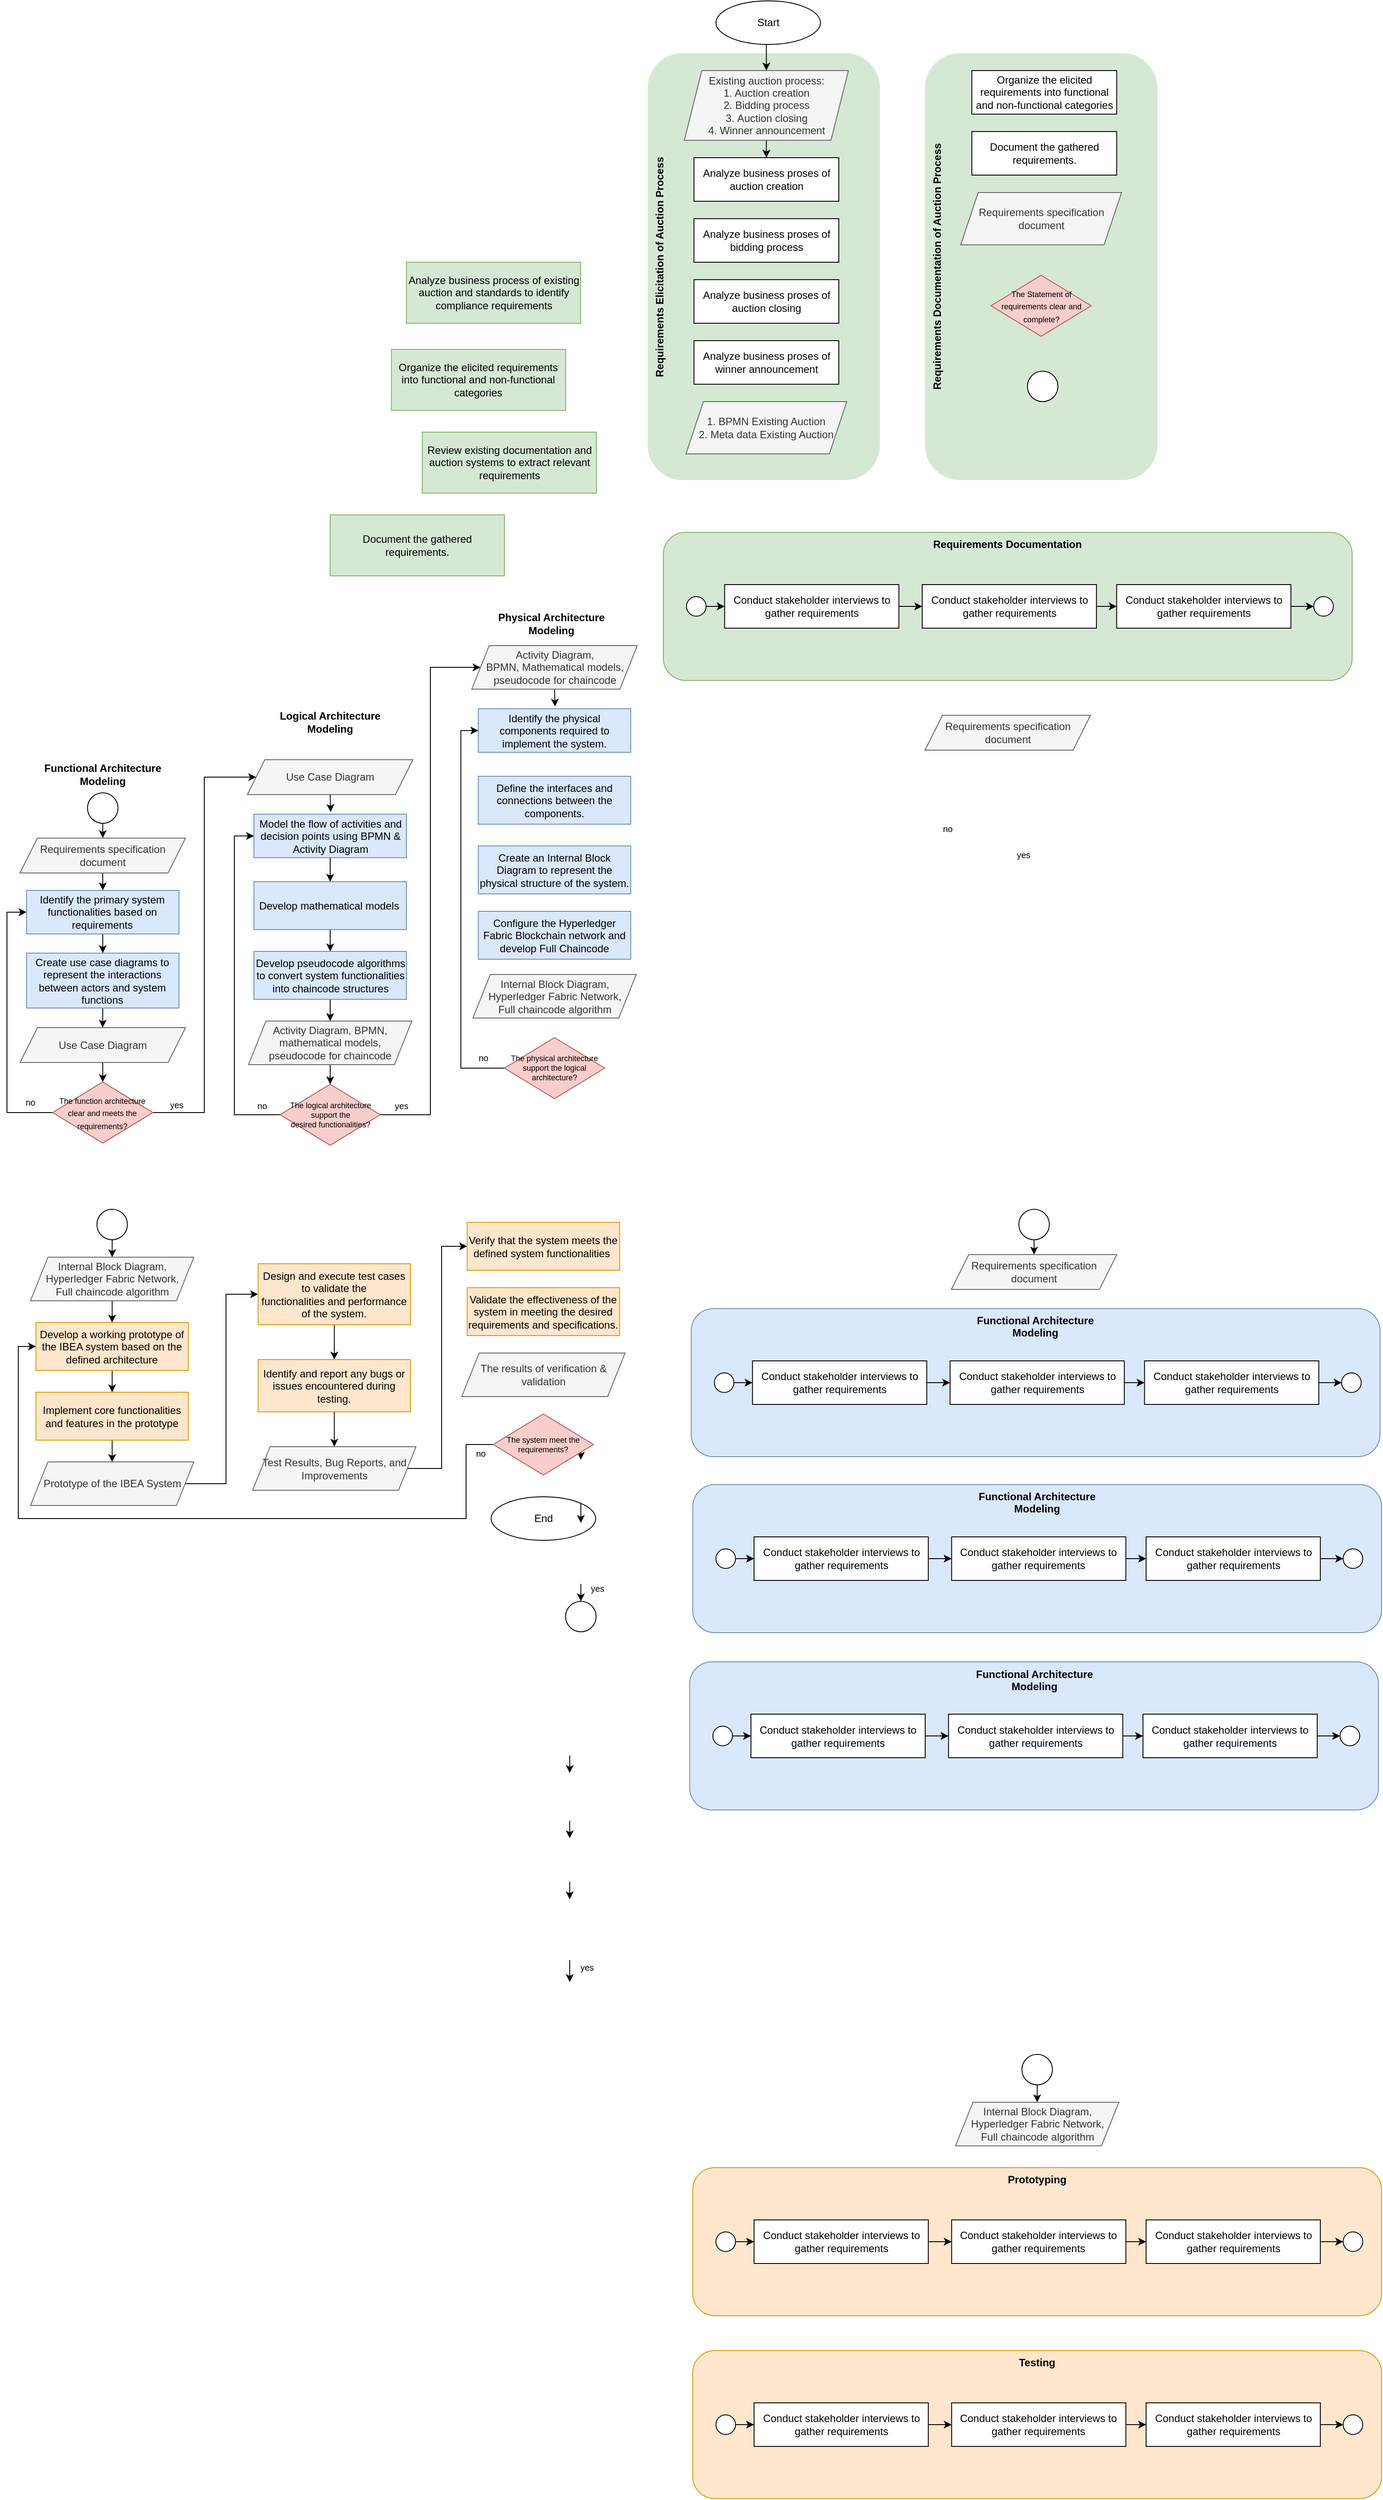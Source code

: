 <mxfile version="21.5.2" type="github">
  <diagram id="9HLhW9o5Pn7bnSsW2eLf" name="Page-1">
    <mxGraphModel dx="2600" dy="1038" grid="1" gridSize="10" guides="1" tooltips="1" connect="1" arrows="1" fold="1" page="1" pageScale="1" pageWidth="850" pageHeight="1100" math="0" shadow="0">
      <root>
        <mxCell id="0" />
        <mxCell id="1" parent="0" />
        <mxCell id="fIBdzFH7qDZZ9BTydfWF-10" value="&lt;b&gt;Requirements Documentation of Auction Process&lt;br&gt;&lt;/b&gt;" style="rounded=1;whiteSpace=wrap;html=1;labelBorderColor=none;fillColor=#d5e8d4;strokeColor=none;verticalAlign=top;direction=west;horizontal=0;" vertex="1" parent="1">
          <mxGeometry x="343.78" y="100" width="266.58" height="490" as="geometry" />
        </mxCell>
        <mxCell id="1afB1hcoBizUo_FCss92-6" value="&lt;b&gt;Requirements Elicitation of Auction Process&lt;br&gt;&lt;/b&gt;" style="rounded=1;whiteSpace=wrap;html=1;labelBorderColor=none;fillColor=#d5e8d4;strokeColor=none;verticalAlign=top;direction=west;horizontal=0;" parent="1" vertex="1">
          <mxGeometry x="25.42" y="100" width="266.58" height="490" as="geometry" />
        </mxCell>
        <mxCell id="hCjjelzhOeql4R-USYPA-4" style="edgeStyle=orthogonalEdgeStyle;rounded=0;orthogonalLoop=1;jettySize=auto;html=1;exitX=0.5;exitY=1;exitDx=0;exitDy=0;entryX=0.5;entryY=0;entryDx=0;entryDy=0;" parent="1" source="5jKje8F0iwKBfb8MLztT-3" target="hCjjelzhOeql4R-USYPA-1" edge="1">
          <mxGeometry relative="1" as="geometry" />
        </mxCell>
        <mxCell id="5jKje8F0iwKBfb8MLztT-3" value="Start" style="ellipse;whiteSpace=wrap;html=1;" parent="1" vertex="1">
          <mxGeometry x="103.78" y="40" width="120" height="50" as="geometry" />
        </mxCell>
        <mxCell id="hCjjelzhOeql4R-USYPA-105" style="edgeStyle=orthogonalEdgeStyle;rounded=0;orthogonalLoop=1;jettySize=auto;html=1;exitX=0;exitY=0.5;exitDx=0;exitDy=0;entryX=0;entryY=0.5;entryDx=0;entryDy=0;" parent="1" source="hCjjelzhOeql4R-USYPA-88" target="hCjjelzhOeql4R-USYPA-80" edge="1">
          <mxGeometry relative="1" as="geometry">
            <Array as="points">
              <mxPoint x="-183" y="1697" />
              <mxPoint x="-183" y="1782" />
              <mxPoint x="-697" y="1782" />
              <mxPoint x="-697" y="1585" />
            </Array>
          </mxGeometry>
        </mxCell>
        <mxCell id="5jKje8F0iwKBfb8MLztT-16" value="End" style="ellipse;whiteSpace=wrap;html=1;" parent="1" vertex="1">
          <mxGeometry x="-154.25" y="1757" width="120" height="50" as="geometry" />
        </mxCell>
        <mxCell id="hCjjelzhOeql4R-USYPA-47" style="edgeStyle=orthogonalEdgeStyle;rounded=0;orthogonalLoop=1;jettySize=auto;html=1;exitX=0.5;exitY=1;exitDx=0;exitDy=0;" parent="1" source="5jKje8F0iwKBfb8MLztT-20" target="hCjjelzhOeql4R-USYPA-37" edge="1">
          <mxGeometry relative="1" as="geometry" />
        </mxCell>
        <mxCell id="5jKje8F0iwKBfb8MLztT-20" value="Create use case diagrams to represent the interactions between actors and system functions" style="rounded=0;whiteSpace=wrap;html=1;fillColor=#dae8fc;strokeColor=#6c8ebf;" parent="1" vertex="1">
          <mxGeometry x="-687.56" y="1133" width="175" height="63" as="geometry" />
        </mxCell>
        <mxCell id="tW3wjYKGY_-DUdyRMUnM-2" value="Analyze business proses of auction creation" style="rounded=0;whiteSpace=wrap;html=1;labelBorderColor=none;" parent="1" vertex="1">
          <mxGeometry x="78.6" y="220" width="166.22" height="50" as="geometry" />
        </mxCell>
        <mxCell id="hCjjelzhOeql4R-USYPA-53" style="edgeStyle=orthogonalEdgeStyle;rounded=0;orthogonalLoop=1;jettySize=auto;html=1;exitX=0.5;exitY=1;exitDx=0;exitDy=0;entryX=0.5;entryY=0;entryDx=0;entryDy=0;" parent="1" source="tW3wjYKGY_-DUdyRMUnM-8" target="hCjjelzhOeql4R-USYPA-52" edge="1">
          <mxGeometry relative="1" as="geometry" />
        </mxCell>
        <mxCell id="tW3wjYKGY_-DUdyRMUnM-8" value="Activity Diagram, BPMN, mathematical models,&lt;br&gt;pseudocode for chaincode" style="shape=parallelogram;perimeter=parallelogramPerimeter;whiteSpace=wrap;html=1;fixedSize=1;fillColor=#f5f5f5;fontColor=#333333;strokeColor=#666666;" parent="1" vertex="1">
          <mxGeometry x="-432.75" y="1211" width="187.5" height="50" as="geometry" />
        </mxCell>
        <mxCell id="YmFkH0KrsYM-fxtj9EKp-2" value="&lt;div&gt;Requirements specification document&lt;br&gt;&lt;/div&gt;" style="shape=parallelogram;perimeter=parallelogramPerimeter;whiteSpace=wrap;html=1;fixedSize=1;fillColor=#f5f5f5;strokeColor=#666666;fontColor=#333333;" parent="1" vertex="1">
          <mxGeometry x="343.78" y="860" width="190" height="40" as="geometry" />
        </mxCell>
        <mxCell id="fIBdzFH7qDZZ9BTydfWF-5" style="edgeStyle=orthogonalEdgeStyle;rounded=0;orthogonalLoop=1;jettySize=auto;html=1;exitX=0.5;exitY=1;exitDx=0;exitDy=0;" edge="1" parent="1" source="hCjjelzhOeql4R-USYPA-1" target="tW3wjYKGY_-DUdyRMUnM-2">
          <mxGeometry relative="1" as="geometry" />
        </mxCell>
        <mxCell id="hCjjelzhOeql4R-USYPA-1" value="&lt;div&gt;Existing auction process:&lt;br&gt;&lt;/div&gt;&lt;div&gt;1. Auction creation&lt;/div&gt;&lt;div&gt;2. Bidding process&lt;/div&gt;&lt;div&gt;3.&amp;nbsp;Auction closing&lt;/div&gt;&lt;div&gt;4.&amp;nbsp;Winner announcement&lt;/div&gt;" style="shape=parallelogram;perimeter=parallelogramPerimeter;whiteSpace=wrap;html=1;fixedSize=1;fillColor=#f5f5f5;strokeColor=#666666;fontColor=#333333;" parent="1" vertex="1">
          <mxGeometry x="67.56" y="120" width="188.29" height="80" as="geometry" />
        </mxCell>
        <mxCell id="hCjjelzhOeql4R-USYPA-2" value="&lt;font style=&quot;font-size: 9px;&quot;&gt;The Statement of requirements clear and complete?&lt;/font&gt;" style="rhombus;whiteSpace=wrap;html=1;fillColor=#f8cecc;strokeColor=#b85450;" parent="1" vertex="1">
          <mxGeometry x="419.57" y="355" width="115" height="70" as="geometry" />
        </mxCell>
        <mxCell id="hCjjelzhOeql4R-USYPA-10" value="" style="ellipse;whiteSpace=wrap;html=1;aspect=fixed;rotation=0;" parent="1" vertex="1">
          <mxGeometry x="461.35" y="465" width="35" height="35" as="geometry" />
        </mxCell>
        <mxCell id="hCjjelzhOeql4R-USYPA-14" style="edgeStyle=orthogonalEdgeStyle;rounded=0;orthogonalLoop=1;jettySize=auto;html=1;exitX=0.5;exitY=1;exitDx=0;exitDy=0;entryX=0.5;entryY=0;entryDx=0;entryDy=0;" parent="1" source="hCjjelzhOeql4R-USYPA-12" target="hCjjelzhOeql4R-USYPA-13" edge="1">
          <mxGeometry relative="1" as="geometry" />
        </mxCell>
        <mxCell id="hCjjelzhOeql4R-USYPA-12" value="" style="ellipse;whiteSpace=wrap;html=1;aspect=fixed;" parent="1" vertex="1">
          <mxGeometry x="-617.56" y="949" width="35" height="35" as="geometry" />
        </mxCell>
        <mxCell id="hCjjelzhOeql4R-USYPA-34" style="edgeStyle=orthogonalEdgeStyle;rounded=0;orthogonalLoop=1;jettySize=auto;html=1;exitX=0.5;exitY=1;exitDx=0;exitDy=0;entryX=0.5;entryY=0;entryDx=0;entryDy=0;" parent="1" source="hCjjelzhOeql4R-USYPA-13" target="hCjjelzhOeql4R-USYPA-16" edge="1">
          <mxGeometry relative="1" as="geometry" />
        </mxCell>
        <mxCell id="hCjjelzhOeql4R-USYPA-13" value="&lt;div&gt;Requirements specification document&lt;br&gt;&lt;/div&gt;" style="shape=parallelogram;perimeter=parallelogramPerimeter;whiteSpace=wrap;html=1;fixedSize=1;fillColor=#f5f5f5;fontColor=#333333;strokeColor=#666666;" parent="1" vertex="1">
          <mxGeometry x="-695.06" y="1001" width="190" height="40" as="geometry" />
        </mxCell>
        <mxCell id="hCjjelzhOeql4R-USYPA-35" style="edgeStyle=orthogonalEdgeStyle;rounded=0;orthogonalLoop=1;jettySize=auto;html=1;exitX=0.5;exitY=1;exitDx=0;exitDy=0;entryX=0.5;entryY=0;entryDx=0;entryDy=0;" parent="1" source="hCjjelzhOeql4R-USYPA-16" target="5jKje8F0iwKBfb8MLztT-20" edge="1">
          <mxGeometry relative="1" as="geometry" />
        </mxCell>
        <mxCell id="hCjjelzhOeql4R-USYPA-16" value="Identify the primary system functionalities based on requirements" style="rounded=0;whiteSpace=wrap;html=1;fillColor=#dae8fc;strokeColor=#6c8ebf;" parent="1" vertex="1">
          <mxGeometry x="-687.56" y="1061" width="175" height="50" as="geometry" />
        </mxCell>
        <mxCell id="hCjjelzhOeql4R-USYPA-17" value="Analyze business process of existing auction and standards to identify compliance requirements" style="rounded=0;whiteSpace=wrap;html=1;labelBorderColor=none;fillColor=#d5e8d4;strokeColor=#82b366;" parent="1" vertex="1">
          <mxGeometry x="-251.5" y="340" width="200" height="70" as="geometry" />
        </mxCell>
        <mxCell id="hCjjelzhOeql4R-USYPA-19" value="Review existing documentation and auction systems to extract relevant requirements" style="rounded=0;whiteSpace=wrap;html=1;labelBorderColor=none;fillColor=#d5e8d4;strokeColor=#82b366;" parent="1" vertex="1">
          <mxGeometry x="-233.31" y="535" width="200" height="70" as="geometry" />
        </mxCell>
        <mxCell id="hCjjelzhOeql4R-USYPA-28" value="Document the gathered requirements." style="rounded=0;whiteSpace=wrap;html=1;labelBorderColor=none;fillColor=#d5e8d4;strokeColor=#82b366;" parent="1" vertex="1">
          <mxGeometry x="-338.97" y="630" width="200" height="70" as="geometry" />
        </mxCell>
        <mxCell id="hCjjelzhOeql4R-USYPA-31" value="Organize the elicited requirements into functional and non-functional categories" style="rounded=0;whiteSpace=wrap;html=1;labelBorderColor=none;fillColor=#d5e8d4;strokeColor=#82b366;" parent="1" vertex="1">
          <mxGeometry x="-268.75" y="440" width="200" height="70" as="geometry" />
        </mxCell>
        <mxCell id="hCjjelzhOeql4R-USYPA-42" style="edgeStyle=orthogonalEdgeStyle;rounded=0;orthogonalLoop=1;jettySize=auto;html=1;exitX=0;exitY=0.5;exitDx=0;exitDy=0;entryX=0;entryY=0.5;entryDx=0;entryDy=0;" parent="1" source="hCjjelzhOeql4R-USYPA-36" target="hCjjelzhOeql4R-USYPA-16" edge="1">
          <mxGeometry relative="1" as="geometry">
            <Array as="points">
              <mxPoint x="-710" y="1316" />
              <mxPoint x="-710" y="1086" />
            </Array>
          </mxGeometry>
        </mxCell>
        <mxCell id="hCjjelzhOeql4R-USYPA-55" style="edgeStyle=elbowEdgeStyle;rounded=0;orthogonalLoop=1;jettySize=auto;html=1;exitX=1;exitY=0.5;exitDx=0;exitDy=0;entryX=0;entryY=0.5;entryDx=0;entryDy=0;" parent="1" source="hCjjelzhOeql4R-USYPA-36" target="hCjjelzhOeql4R-USYPA-43" edge="1">
          <mxGeometry relative="1" as="geometry" />
        </mxCell>
        <mxCell id="hCjjelzhOeql4R-USYPA-36" value="&lt;font style=&quot;font-size: 9px;&quot;&gt;The function architecture&lt;br&gt;clear and meets the requirements?&lt;/font&gt;" style="rhombus;whiteSpace=wrap;html=1;fillColor=#f8cecc;strokeColor=#b85450;" parent="1" vertex="1">
          <mxGeometry x="-657.56" y="1281" width="115" height="70" as="geometry" />
        </mxCell>
        <mxCell id="hCjjelzhOeql4R-USYPA-41" style="edgeStyle=orthogonalEdgeStyle;rounded=0;orthogonalLoop=1;jettySize=auto;html=1;exitX=0.5;exitY=1;exitDx=0;exitDy=0;entryX=0.5;entryY=0;entryDx=0;entryDy=0;" parent="1" source="hCjjelzhOeql4R-USYPA-37" target="hCjjelzhOeql4R-USYPA-36" edge="1">
          <mxGeometry relative="1" as="geometry" />
        </mxCell>
        <mxCell id="hCjjelzhOeql4R-USYPA-37" value="&lt;div&gt;Use Case Diagram&lt;/div&gt;" style="shape=parallelogram;perimeter=parallelogramPerimeter;whiteSpace=wrap;html=1;fixedSize=1;fillColor=#f5f5f5;fontColor=#333333;strokeColor=#666666;" parent="1" vertex="1">
          <mxGeometry x="-695.06" y="1218.5" width="190" height="40" as="geometry" />
        </mxCell>
        <mxCell id="hCjjelzhOeql4R-USYPA-48" style="edgeStyle=orthogonalEdgeStyle;rounded=0;orthogonalLoop=1;jettySize=auto;html=1;exitX=0.5;exitY=1;exitDx=0;exitDy=0;" parent="1" source="hCjjelzhOeql4R-USYPA-43" edge="1">
          <mxGeometry relative="1" as="geometry">
            <mxPoint x="-338.412" y="971" as="targetPoint" />
          </mxGeometry>
        </mxCell>
        <mxCell id="hCjjelzhOeql4R-USYPA-43" value="&lt;div&gt;Use Case Diagram&lt;/div&gt;" style="shape=parallelogram;perimeter=parallelogramPerimeter;whiteSpace=wrap;html=1;fixedSize=1;fillColor=#f5f5f5;fontColor=#333333;strokeColor=#666666;" parent="1" vertex="1">
          <mxGeometry x="-434" y="911" width="190" height="40" as="geometry" />
        </mxCell>
        <mxCell id="hCjjelzhOeql4R-USYPA-49" style="edgeStyle=orthogonalEdgeStyle;rounded=0;orthogonalLoop=1;jettySize=auto;html=1;exitX=0.5;exitY=1;exitDx=0;exitDy=0;entryX=0.5;entryY=0;entryDx=0;entryDy=0;" parent="1" source="hCjjelzhOeql4R-USYPA-44" target="hCjjelzhOeql4R-USYPA-45" edge="1">
          <mxGeometry relative="1" as="geometry" />
        </mxCell>
        <mxCell id="hCjjelzhOeql4R-USYPA-44" value="Model the flow of activities and decision points using BPMN &amp;amp; Activity Diagram" style="rounded=0;whiteSpace=wrap;html=1;fillColor=#dae8fc;strokeColor=#6c8ebf;" parent="1" vertex="1">
          <mxGeometry x="-426.5" y="973.5" width="175" height="50" as="geometry" />
        </mxCell>
        <mxCell id="hCjjelzhOeql4R-USYPA-50" style="edgeStyle=orthogonalEdgeStyle;rounded=0;orthogonalLoop=1;jettySize=auto;html=1;exitX=0.5;exitY=1;exitDx=0;exitDy=0;entryX=0.5;entryY=0;entryDx=0;entryDy=0;" parent="1" source="hCjjelzhOeql4R-USYPA-45" target="hCjjelzhOeql4R-USYPA-46" edge="1">
          <mxGeometry relative="1" as="geometry" />
        </mxCell>
        <mxCell id="hCjjelzhOeql4R-USYPA-45" value="Develop mathematical models&amp;nbsp;" style="rounded=0;whiteSpace=wrap;html=1;fillColor=#dae8fc;strokeColor=#6c8ebf;" parent="1" vertex="1">
          <mxGeometry x="-426.5" y="1051" width="175" height="55" as="geometry" />
        </mxCell>
        <mxCell id="hCjjelzhOeql4R-USYPA-51" style="edgeStyle=orthogonalEdgeStyle;rounded=0;orthogonalLoop=1;jettySize=auto;html=1;exitX=0.5;exitY=1;exitDx=0;exitDy=0;" parent="1" source="hCjjelzhOeql4R-USYPA-46" target="tW3wjYKGY_-DUdyRMUnM-8" edge="1">
          <mxGeometry relative="1" as="geometry" />
        </mxCell>
        <mxCell id="hCjjelzhOeql4R-USYPA-46" value="Develop pseudocode algorithms to convert system&amp;nbsp;functionalities into chaincode structures" style="rounded=0;whiteSpace=wrap;html=1;fillColor=#dae8fc;strokeColor=#6c8ebf;" parent="1" vertex="1">
          <mxGeometry x="-426.5" y="1131" width="175" height="55" as="geometry" />
        </mxCell>
        <mxCell id="hCjjelzhOeql4R-USYPA-54" style="edgeStyle=orthogonalEdgeStyle;rounded=0;orthogonalLoop=1;jettySize=auto;html=1;exitX=0;exitY=0.5;exitDx=0;exitDy=0;entryX=0;entryY=0.5;entryDx=0;entryDy=0;" parent="1" source="hCjjelzhOeql4R-USYPA-52" target="hCjjelzhOeql4R-USYPA-44" edge="1">
          <mxGeometry relative="1" as="geometry">
            <Array as="points">
              <mxPoint x="-449" y="1319" />
              <mxPoint x="-449" y="999" />
            </Array>
          </mxGeometry>
        </mxCell>
        <mxCell id="hCjjelzhOeql4R-USYPA-72" style="edgeStyle=elbowEdgeStyle;rounded=0;orthogonalLoop=1;jettySize=auto;html=1;exitX=1;exitY=0.5;exitDx=0;exitDy=0;entryX=0;entryY=0.5;entryDx=0;entryDy=0;" parent="1" source="hCjjelzhOeql4R-USYPA-52" target="hCjjelzhOeql4R-USYPA-59" edge="1">
          <mxGeometry relative="1" as="geometry" />
        </mxCell>
        <mxCell id="hCjjelzhOeql4R-USYPA-52" value="The logical architecture support the desired&amp;nbsp;functionalities?" style="rhombus;whiteSpace=wrap;html=1;fillColor=#f8cecc;strokeColor=#b85450;fontSize=9;" parent="1" vertex="1">
          <mxGeometry x="-396.5" y="1283.5" width="115" height="70" as="geometry" />
        </mxCell>
        <mxCell id="hCjjelzhOeql4R-USYPA-56" style="edgeStyle=orthogonalEdgeStyle;rounded=0;orthogonalLoop=1;jettySize=auto;html=1;exitX=0.5;exitY=1;exitDx=0;exitDy=0;entryX=0.5;entryY=0;entryDx=0;entryDy=0;" parent="1" edge="1">
          <mxGeometry relative="1" as="geometry">
            <mxPoint x="-51.25" y="1764.5" as="sourcePoint" />
            <mxPoint x="-51.25" y="1787" as="targetPoint" />
          </mxGeometry>
        </mxCell>
        <mxCell id="hCjjelzhOeql4R-USYPA-57" value="Internal Block Diagram, Hyperledger Fabric Network,&lt;br&gt;Full chaincode algorithm" style="shape=parallelogram;perimeter=parallelogramPerimeter;whiteSpace=wrap;html=1;fixedSize=1;fillColor=#f5f5f5;fontColor=#333333;strokeColor=#666666;" parent="1" vertex="1">
          <mxGeometry x="-175.22" y="1157.5" width="187.5" height="50" as="geometry" />
        </mxCell>
        <mxCell id="hCjjelzhOeql4R-USYPA-58" style="edgeStyle=orthogonalEdgeStyle;rounded=0;orthogonalLoop=1;jettySize=auto;html=1;exitX=0.5;exitY=1;exitDx=0;exitDy=0;" parent="1" source="hCjjelzhOeql4R-USYPA-59" edge="1">
          <mxGeometry relative="1" as="geometry">
            <mxPoint x="-80.882" y="850" as="targetPoint" />
          </mxGeometry>
        </mxCell>
        <mxCell id="hCjjelzhOeql4R-USYPA-59" value="Activity Diagram,&lt;br style=&quot;border-color: var(--border-color);&quot;&gt;BPMN, Mathematical models,&lt;br style=&quot;border-color: var(--border-color);&quot;&gt;pseudocode for chaincode" style="shape=parallelogram;perimeter=parallelogramPerimeter;whiteSpace=wrap;html=1;fixedSize=1;fillColor=#f5f5f5;fontColor=#333333;strokeColor=#666666;" parent="1" vertex="1">
          <mxGeometry x="-176.47" y="780" width="190" height="50" as="geometry" />
        </mxCell>
        <mxCell id="hCjjelzhOeql4R-USYPA-60" style="edgeStyle=orthogonalEdgeStyle;rounded=0;orthogonalLoop=1;jettySize=auto;html=1;exitX=0.5;exitY=1;exitDx=0;exitDy=0;entryX=0.5;entryY=0;entryDx=0;entryDy=0;" parent="1" edge="1">
          <mxGeometry relative="1" as="geometry">
            <mxPoint x="-51.25" y="1459.5" as="sourcePoint" />
            <mxPoint x="-51.25" y="1487" as="targetPoint" />
          </mxGeometry>
        </mxCell>
        <mxCell id="hCjjelzhOeql4R-USYPA-61" value="Identify the physical components required to implement the system." style="rounded=0;whiteSpace=wrap;html=1;fillColor=#dae8fc;strokeColor=#6c8ebf;" parent="1" vertex="1">
          <mxGeometry x="-168.97" y="852.5" width="175" height="50" as="geometry" />
        </mxCell>
        <mxCell id="hCjjelzhOeql4R-USYPA-62" style="edgeStyle=orthogonalEdgeStyle;rounded=0;orthogonalLoop=1;jettySize=auto;html=1;exitX=0.5;exitY=1;exitDx=0;exitDy=0;entryX=0.5;entryY=0;entryDx=0;entryDy=0;" parent="1" edge="1">
          <mxGeometry relative="1" as="geometry">
            <mxPoint x="-51.25" y="1542" as="sourcePoint" />
            <mxPoint x="-51.25" y="1567" as="targetPoint" />
          </mxGeometry>
        </mxCell>
        <mxCell id="hCjjelzhOeql4R-USYPA-63" value="Define the interfaces and connections between the components." style="rounded=0;whiteSpace=wrap;html=1;fillColor=#dae8fc;strokeColor=#6c8ebf;" parent="1" vertex="1">
          <mxGeometry x="-168.97" y="930" width="175" height="55" as="geometry" />
        </mxCell>
        <mxCell id="hCjjelzhOeql4R-USYPA-70" style="edgeStyle=orthogonalEdgeStyle;rounded=0;orthogonalLoop=1;jettySize=auto;html=1;exitX=0.5;exitY=1;exitDx=0;exitDy=0;entryX=0.5;entryY=0;entryDx=0;entryDy=0;" parent="1" edge="1">
          <mxGeometry relative="1" as="geometry">
            <mxPoint x="-51.25" y="1622" as="sourcePoint" />
            <mxPoint x="-51.25" y="1642" as="targetPoint" />
          </mxGeometry>
        </mxCell>
        <mxCell id="hCjjelzhOeql4R-USYPA-65" value="Create an Internal Block Diagram to represent the physical structure of the system." style="rounded=0;whiteSpace=wrap;html=1;fillColor=#dae8fc;strokeColor=#6c8ebf;" parent="1" vertex="1">
          <mxGeometry x="-168.97" y="1010" width="175" height="55" as="geometry" />
        </mxCell>
        <mxCell id="hCjjelzhOeql4R-USYPA-66" style="edgeStyle=orthogonalEdgeStyle;rounded=0;orthogonalLoop=1;jettySize=auto;html=1;exitX=0;exitY=0.5;exitDx=0;exitDy=0;entryX=0;entryY=0.5;entryDx=0;entryDy=0;" parent="1" source="hCjjelzhOeql4R-USYPA-67" target="hCjjelzhOeql4R-USYPA-61" edge="1">
          <mxGeometry relative="1" as="geometry">
            <Array as="points">
              <mxPoint x="-189" y="1265" />
              <mxPoint x="-189" y="878" />
            </Array>
          </mxGeometry>
        </mxCell>
        <mxCell id="hCjjelzhOeql4R-USYPA-77" style="edgeStyle=orthogonalEdgeStyle;rounded=0;orthogonalLoop=1;jettySize=auto;html=1;exitX=0.5;exitY=1;exitDx=0;exitDy=0;entryX=0.5;entryY=0;entryDx=0;entryDy=0;" parent="1" target="hCjjelzhOeql4R-USYPA-73" edge="1">
          <mxGeometry relative="1" as="geometry">
            <mxPoint x="-51.25" y="1857" as="sourcePoint" />
          </mxGeometry>
        </mxCell>
        <mxCell id="hCjjelzhOeql4R-USYPA-67" value="The physical architecture support the logical architecture?" style="rhombus;whiteSpace=wrap;html=1;fillColor=#f8cecc;strokeColor=#b85450;fontSize=9;" parent="1" vertex="1">
          <mxGeometry x="-138.97" y="1230" width="115" height="70" as="geometry" />
        </mxCell>
        <mxCell id="hCjjelzhOeql4R-USYPA-71" style="edgeStyle=orthogonalEdgeStyle;rounded=0;orthogonalLoop=1;jettySize=auto;html=1;exitX=0.5;exitY=1;exitDx=0;exitDy=0;entryX=0.5;entryY=0;entryDx=0;entryDy=0;" parent="1" edge="1">
          <mxGeometry relative="1" as="geometry">
            <mxPoint x="-51.25" y="1697" as="sourcePoint" />
            <mxPoint x="-51.25" y="1714.5" as="targetPoint" />
          </mxGeometry>
        </mxCell>
        <mxCell id="hCjjelzhOeql4R-USYPA-68" value="Configure the Hyperledger Fabric Blockchain network and develop Full Chaincode" style="rounded=0;whiteSpace=wrap;html=1;fillColor=#dae8fc;strokeColor=#6c8ebf;" parent="1" vertex="1">
          <mxGeometry x="-168.97" y="1085" width="175" height="55" as="geometry" />
        </mxCell>
        <mxCell id="hCjjelzhOeql4R-USYPA-73" value="" style="ellipse;whiteSpace=wrap;html=1;aspect=fixed;" parent="1" vertex="1">
          <mxGeometry x="-68.75" y="1877" width="35" height="35" as="geometry" />
        </mxCell>
        <mxCell id="hCjjelzhOeql4R-USYPA-90" style="edgeStyle=orthogonalEdgeStyle;rounded=0;orthogonalLoop=1;jettySize=auto;html=1;exitX=0.5;exitY=1;exitDx=0;exitDy=0;entryX=0.5;entryY=0;entryDx=0;entryDy=0;" parent="1" source="hCjjelzhOeql4R-USYPA-76" target="hCjjelzhOeql4R-USYPA-80" edge="1">
          <mxGeometry relative="1" as="geometry" />
        </mxCell>
        <mxCell id="hCjjelzhOeql4R-USYPA-76" value="Internal Block Diagram, Hyperledger Fabric Network,&lt;br&gt;Full chaincode algorithm" style="shape=parallelogram;perimeter=parallelogramPerimeter;whiteSpace=wrap;html=1;fixedSize=1;fillColor=#f5f5f5;fontColor=#333333;strokeColor=#666666;" parent="1" vertex="1">
          <mxGeometry x="-683" y="1482" width="187.5" height="50" as="geometry" />
        </mxCell>
        <mxCell id="hCjjelzhOeql4R-USYPA-79" style="edgeStyle=orthogonalEdgeStyle;rounded=0;orthogonalLoop=1;jettySize=auto;html=1;exitX=0.5;exitY=1;exitDx=0;exitDy=0;entryX=0.5;entryY=0;entryDx=0;entryDy=0;" parent="1" source="hCjjelzhOeql4R-USYPA-78" target="hCjjelzhOeql4R-USYPA-76" edge="1">
          <mxGeometry relative="1" as="geometry" />
        </mxCell>
        <mxCell id="hCjjelzhOeql4R-USYPA-78" value="" style="ellipse;whiteSpace=wrap;html=1;aspect=fixed;" parent="1" vertex="1">
          <mxGeometry x="-606.75" y="1427" width="35" height="35" as="geometry" />
        </mxCell>
        <mxCell id="hCjjelzhOeql4R-USYPA-91" style="edgeStyle=orthogonalEdgeStyle;rounded=0;orthogonalLoop=1;jettySize=auto;html=1;exitX=0.5;exitY=1;exitDx=0;exitDy=0;entryX=0.5;entryY=0;entryDx=0;entryDy=0;" parent="1" source="hCjjelzhOeql4R-USYPA-80" target="hCjjelzhOeql4R-USYPA-81" edge="1">
          <mxGeometry relative="1" as="geometry" />
        </mxCell>
        <mxCell id="hCjjelzhOeql4R-USYPA-80" value="Develop a working prototype of the IBEA system based on the defined architecture" style="rounded=0;whiteSpace=wrap;html=1;fillColor=#ffe6cc;strokeColor=#d79b00;" parent="1" vertex="1">
          <mxGeometry x="-676.75" y="1557" width="175" height="55" as="geometry" />
        </mxCell>
        <mxCell id="hCjjelzhOeql4R-USYPA-93" style="edgeStyle=orthogonalEdgeStyle;rounded=0;orthogonalLoop=1;jettySize=auto;html=1;exitX=0.5;exitY=1;exitDx=0;exitDy=0;entryX=0.5;entryY=0;entryDx=0;entryDy=0;" parent="1" source="hCjjelzhOeql4R-USYPA-81" target="hCjjelzhOeql4R-USYPA-82" edge="1">
          <mxGeometry relative="1" as="geometry" />
        </mxCell>
        <mxCell id="hCjjelzhOeql4R-USYPA-81" value="Implement core functionalities and features in the prototype" style="rounded=0;whiteSpace=wrap;html=1;fillColor=#ffe6cc;strokeColor=#d79b00;" parent="1" vertex="1">
          <mxGeometry x="-676.75" y="1637" width="175" height="55" as="geometry" />
        </mxCell>
        <mxCell id="hCjjelzhOeql4R-USYPA-107" style="edgeStyle=orthogonalEdgeStyle;rounded=0;orthogonalLoop=1;jettySize=auto;html=1;exitX=1;exitY=0.5;exitDx=0;exitDy=0;entryX=0;entryY=0.5;entryDx=0;entryDy=0;" parent="1" source="hCjjelzhOeql4R-USYPA-82" target="hCjjelzhOeql4R-USYPA-83" edge="1">
          <mxGeometry relative="1" as="geometry" />
        </mxCell>
        <mxCell id="hCjjelzhOeql4R-USYPA-82" value="Prototype of the IBEA System" style="shape=parallelogram;perimeter=parallelogramPerimeter;whiteSpace=wrap;html=1;fixedSize=1;fillColor=#f5f5f5;fontColor=#333333;strokeColor=#666666;" parent="1" vertex="1">
          <mxGeometry x="-683" y="1717" width="187.5" height="50" as="geometry" />
        </mxCell>
        <mxCell id="hCjjelzhOeql4R-USYPA-106" style="edgeStyle=orthogonalEdgeStyle;rounded=0;orthogonalLoop=1;jettySize=auto;html=1;exitX=0.5;exitY=1;exitDx=0;exitDy=0;entryX=0.5;entryY=0;entryDx=0;entryDy=0;" parent="1" source="hCjjelzhOeql4R-USYPA-83" target="hCjjelzhOeql4R-USYPA-84" edge="1">
          <mxGeometry relative="1" as="geometry" />
        </mxCell>
        <mxCell id="hCjjelzhOeql4R-USYPA-83" value="Design and execute test cases to validate the functionalities&amp;nbsp;and performance of the system." style="rounded=0;whiteSpace=wrap;html=1;fillColor=#ffe6cc;strokeColor=#d79b00;" parent="1" vertex="1">
          <mxGeometry x="-421.75" y="1489.5" width="175" height="70" as="geometry" />
        </mxCell>
        <mxCell id="hCjjelzhOeql4R-USYPA-96" style="edgeStyle=orthogonalEdgeStyle;rounded=0;orthogonalLoop=1;jettySize=auto;html=1;exitX=0.5;exitY=1;exitDx=0;exitDy=0;entryX=0.5;entryY=0;entryDx=0;entryDy=0;" parent="1" source="hCjjelzhOeql4R-USYPA-84" target="hCjjelzhOeql4R-USYPA-85" edge="1">
          <mxGeometry relative="1" as="geometry" />
        </mxCell>
        <mxCell id="hCjjelzhOeql4R-USYPA-108" style="edgeStyle=orthogonalEdgeStyle;rounded=0;orthogonalLoop=1;jettySize=auto;html=1;exitX=1;exitY=0.5;exitDx=0;exitDy=0;entryX=0;entryY=0.5;entryDx=0;entryDy=0;" parent="1" source="hCjjelzhOeql4R-USYPA-85" target="hCjjelzhOeql4R-USYPA-86" edge="1">
          <mxGeometry relative="1" as="geometry" />
        </mxCell>
        <mxCell id="hCjjelzhOeql4R-USYPA-85" value="Test Results, Bug Reports, and Improvements" style="shape=parallelogram;perimeter=parallelogramPerimeter;whiteSpace=wrap;html=1;fixedSize=1;fillColor=#f5f5f5;fontColor=#333333;strokeColor=#666666;" parent="1" vertex="1">
          <mxGeometry x="-428" y="1699.5" width="187.5" height="50" as="geometry" />
        </mxCell>
        <mxCell id="hCjjelzhOeql4R-USYPA-98" style="edgeStyle=orthogonalEdgeStyle;rounded=0;orthogonalLoop=1;jettySize=auto;html=1;exitX=0.5;exitY=1;exitDx=0;exitDy=0;entryX=0.5;entryY=0;entryDx=0;entryDy=0;" parent="1" edge="1">
          <mxGeometry relative="1" as="geometry">
            <mxPoint x="-64.03" y="2054" as="sourcePoint" />
            <mxPoint x="-64.03" y="2074" as="targetPoint" />
          </mxGeometry>
        </mxCell>
        <mxCell id="hCjjelzhOeql4R-USYPA-86" value="Verify that the system meets the defined system functionalities&amp;nbsp;" style="rounded=0;whiteSpace=wrap;html=1;fillColor=#ffe6cc;strokeColor=#d79b00;" parent="1" vertex="1">
          <mxGeometry x="-181.75" y="1442" width="175" height="55" as="geometry" />
        </mxCell>
        <mxCell id="hCjjelzhOeql4R-USYPA-99" style="edgeStyle=orthogonalEdgeStyle;rounded=0;orthogonalLoop=1;jettySize=auto;html=1;exitX=0.5;exitY=1;exitDx=0;exitDy=0;entryX=0.5;entryY=0;entryDx=0;entryDy=0;" parent="1" edge="1">
          <mxGeometry relative="1" as="geometry">
            <mxPoint x="-64.03" y="2129.0" as="sourcePoint" />
            <mxPoint x="-64.03" y="2149" as="targetPoint" />
          </mxGeometry>
        </mxCell>
        <mxCell id="hCjjelzhOeql4R-USYPA-87" value="Validate the effectiveness of the system in meeting the desired requirements and specifications." style="rounded=0;whiteSpace=wrap;html=1;fillColor=#ffe6cc;strokeColor=#d79b00;" parent="1" vertex="1">
          <mxGeometry x="-181.75" y="1517" width="175" height="55" as="geometry" />
        </mxCell>
        <mxCell id="hCjjelzhOeql4R-USYPA-102" style="edgeStyle=orthogonalEdgeStyle;rounded=0;orthogonalLoop=1;jettySize=auto;html=1;exitX=0.5;exitY=1;exitDx=0;exitDy=0;entryX=0.5;entryY=0;entryDx=0;entryDy=0;" parent="1" edge="1">
          <mxGeometry relative="1" as="geometry">
            <mxPoint x="-64.03" y="2289" as="sourcePoint" />
            <mxPoint x="-64.03" y="2314" as="targetPoint" />
          </mxGeometry>
        </mxCell>
        <mxCell id="hCjjelzhOeql4R-USYPA-88" value="The system meet the requirements?" style="rhombus;whiteSpace=wrap;html=1;fillColor=#f8cecc;strokeColor=#b85450;fontSize=9;" parent="1" vertex="1">
          <mxGeometry x="-151.75" y="1662" width="115" height="70" as="geometry" />
        </mxCell>
        <mxCell id="hCjjelzhOeql4R-USYPA-100" style="edgeStyle=orthogonalEdgeStyle;rounded=0;orthogonalLoop=1;jettySize=auto;html=1;exitX=0.5;exitY=1;exitDx=0;exitDy=0;entryX=0.5;entryY=0;entryDx=0;entryDy=0;" parent="1" edge="1">
          <mxGeometry relative="1" as="geometry">
            <mxPoint x="-64.03" y="2199" as="sourcePoint" />
            <mxPoint x="-64.03" y="2219" as="targetPoint" />
          </mxGeometry>
        </mxCell>
        <mxCell id="hCjjelzhOeql4R-USYPA-89" value="The results of verification &amp;amp; validation" style="shape=parallelogram;perimeter=parallelogramPerimeter;whiteSpace=wrap;html=1;fixedSize=1;fillColor=#f5f5f5;fontColor=#333333;strokeColor=#666666;" parent="1" vertex="1">
          <mxGeometry x="-188" y="1592" width="187.5" height="50" as="geometry" />
        </mxCell>
        <mxCell id="hCjjelzhOeql4R-USYPA-84" value="Identify and report any bugs or issues encountered during testing." style="rounded=0;whiteSpace=wrap;html=1;fillColor=#ffe6cc;strokeColor=#d79b00;" parent="1" vertex="1">
          <mxGeometry x="-421.75" y="1599.5" width="175" height="60" as="geometry" />
        </mxCell>
        <mxCell id="hCjjelzhOeql4R-USYPA-112" value="&lt;font style=&quot;font-size: 10px;&quot;&gt;yes&lt;/font&gt;" style="text;html=1;strokeColor=none;fillColor=none;align=center;verticalAlign=middle;whiteSpace=wrap;rounded=0;" parent="1" vertex="1">
          <mxGeometry x="445.03" y="1010" width="23.5" height="20" as="geometry" />
        </mxCell>
        <mxCell id="hCjjelzhOeql4R-USYPA-113" value="&lt;font style=&quot;font-size: 10px;&quot;&gt;no&lt;/font&gt;" style="text;html=1;strokeColor=none;fillColor=none;align=center;verticalAlign=middle;whiteSpace=wrap;rounded=0;" parent="1" vertex="1">
          <mxGeometry x="357.78" y="980" width="23.5" height="20" as="geometry" />
        </mxCell>
        <mxCell id="hCjjelzhOeql4R-USYPA-114" value="&lt;font style=&quot;font-size: 10px;&quot;&gt;yes&lt;/font&gt;" style="text;html=1;strokeColor=none;fillColor=none;align=center;verticalAlign=middle;whiteSpace=wrap;rounded=0;" parent="1" vertex="1">
          <mxGeometry x="-527" y="1296.5" width="23.5" height="20" as="geometry" />
        </mxCell>
        <mxCell id="hCjjelzhOeql4R-USYPA-115" value="&lt;font style=&quot;font-size: 10px;&quot;&gt;no&lt;/font&gt;" style="text;html=1;strokeColor=none;fillColor=none;align=center;verticalAlign=middle;whiteSpace=wrap;rounded=0;" parent="1" vertex="1">
          <mxGeometry x="-695.06" y="1294" width="23.5" height="20" as="geometry" />
        </mxCell>
        <mxCell id="hCjjelzhOeql4R-USYPA-116" value="&lt;font style=&quot;font-size: 10px;&quot;&gt;yes&lt;/font&gt;" style="text;html=1;strokeColor=none;fillColor=none;align=center;verticalAlign=middle;whiteSpace=wrap;rounded=0;" parent="1" vertex="1">
          <mxGeometry x="-268.75" y="1298" width="23.5" height="20" as="geometry" />
        </mxCell>
        <mxCell id="hCjjelzhOeql4R-USYPA-117" value="&lt;font style=&quot;font-size: 10px;&quot;&gt;no&lt;/font&gt;" style="text;html=1;strokeColor=none;fillColor=none;align=center;verticalAlign=middle;whiteSpace=wrap;rounded=0;" parent="1" vertex="1">
          <mxGeometry x="-428.75" y="1298" width="23.5" height="20" as="geometry" />
        </mxCell>
        <mxCell id="hCjjelzhOeql4R-USYPA-118" value="&lt;font style=&quot;font-size: 10px;&quot;&gt;yes&lt;/font&gt;" style="text;html=1;strokeColor=none;fillColor=none;align=center;verticalAlign=middle;whiteSpace=wrap;rounded=0;" parent="1" vertex="1">
          <mxGeometry x="-43.78" y="1852" width="23.5" height="20" as="geometry" />
        </mxCell>
        <mxCell id="hCjjelzhOeql4R-USYPA-119" value="&lt;font style=&quot;font-size: 10px;&quot;&gt;no&lt;/font&gt;" style="text;html=1;strokeColor=none;fillColor=none;align=center;verticalAlign=middle;whiteSpace=wrap;rounded=0;" parent="1" vertex="1">
          <mxGeometry x="-175.22" y="1243" width="23.5" height="20" as="geometry" />
        </mxCell>
        <mxCell id="hCjjelzhOeql4R-USYPA-120" value="&lt;font style=&quot;font-size: 10px;&quot;&gt;yes&lt;/font&gt;" style="text;html=1;strokeColor=none;fillColor=none;align=center;verticalAlign=middle;whiteSpace=wrap;rounded=0;" parent="1" vertex="1">
          <mxGeometry x="-56.0" y="2286.5" width="23.5" height="20" as="geometry" />
        </mxCell>
        <mxCell id="hCjjelzhOeql4R-USYPA-121" value="&lt;font style=&quot;font-size: 10px;&quot;&gt;no&lt;/font&gt;" style="text;html=1;strokeColor=none;fillColor=none;align=center;verticalAlign=middle;whiteSpace=wrap;rounded=0;" parent="1" vertex="1">
          <mxGeometry x="-177.75" y="1697" width="23.5" height="20" as="geometry" />
        </mxCell>
        <mxCell id="hCjjelzhOeql4R-USYPA-126" value="Functional Architecture&lt;br&gt;Modeling" style="text;html=1;strokeColor=none;fillColor=none;align=center;verticalAlign=middle;whiteSpace=wrap;rounded=0;fontStyle=1" parent="1" vertex="1">
          <mxGeometry x="-690" y="913" width="180" height="30" as="geometry" />
        </mxCell>
        <mxCell id="hCjjelzhOeql4R-USYPA-127" value="Logical Architecture&lt;br&gt;Modeling" style="text;html=1;strokeColor=none;fillColor=none;align=center;verticalAlign=middle;whiteSpace=wrap;rounded=0;fontStyle=1" parent="1" vertex="1">
          <mxGeometry x="-429" y="852.5" width="180" height="30" as="geometry" />
        </mxCell>
        <mxCell id="hCjjelzhOeql4R-USYPA-128" value="Physical Architecture&lt;br&gt;Modeling" style="text;html=1;strokeColor=none;fillColor=none;align=center;verticalAlign=middle;whiteSpace=wrap;rounded=0;fontStyle=1" parent="1" vertex="1">
          <mxGeometry x="-174.25" y="740" width="177.78" height="30" as="geometry" />
        </mxCell>
        <mxCell id="1afB1hcoBizUo_FCss92-9" value="Analyze business proses of bidding process" style="rounded=0;whiteSpace=wrap;html=1;labelBorderColor=none;" parent="1" vertex="1">
          <mxGeometry x="78.6" y="290" width="166.22" height="50" as="geometry" />
        </mxCell>
        <mxCell id="1afB1hcoBizUo_FCss92-20" value="&lt;b&gt;Requirements Documentation&lt;/b&gt;" style="rounded=1;whiteSpace=wrap;html=1;labelBorderColor=none;fillColor=#d5e8d4;strokeColor=#82b366;verticalAlign=top;" parent="1" vertex="1">
          <mxGeometry x="43.42" y="650" width="790.72" height="170" as="geometry" />
        </mxCell>
        <mxCell id="1afB1hcoBizUo_FCss92-21" style="edgeStyle=orthogonalEdgeStyle;rounded=0;orthogonalLoop=1;jettySize=auto;html=1;exitX=1;exitY=0.5;exitDx=0;exitDy=0;entryX=0;entryY=0.5;entryDx=0;entryDy=0;" parent="1" source="1afB1hcoBizUo_FCss92-22" target="1afB1hcoBizUo_FCss92-24" edge="1">
          <mxGeometry relative="1" as="geometry" />
        </mxCell>
        <mxCell id="1afB1hcoBizUo_FCss92-22" value="Conduct stakeholder interviews to gather requirements" style="rounded=0;whiteSpace=wrap;html=1;labelBorderColor=none;" parent="1" vertex="1">
          <mxGeometry x="113.78" y="710" width="200" height="50" as="geometry" />
        </mxCell>
        <mxCell id="1afB1hcoBizUo_FCss92-23" style="edgeStyle=orthogonalEdgeStyle;rounded=0;orthogonalLoop=1;jettySize=auto;html=1;exitX=1;exitY=0.5;exitDx=0;exitDy=0;entryX=0;entryY=0.5;entryDx=0;entryDy=0;" parent="1" source="1afB1hcoBizUo_FCss92-24" target="1afB1hcoBizUo_FCss92-26" edge="1">
          <mxGeometry relative="1" as="geometry" />
        </mxCell>
        <mxCell id="1afB1hcoBizUo_FCss92-24" value="Conduct stakeholder interviews to gather requirements" style="rounded=0;whiteSpace=wrap;html=1;labelBorderColor=none;" parent="1" vertex="1">
          <mxGeometry x="340.56" y="710" width="200" height="50" as="geometry" />
        </mxCell>
        <mxCell id="1afB1hcoBizUo_FCss92-25" style="edgeStyle=orthogonalEdgeStyle;rounded=0;orthogonalLoop=1;jettySize=auto;html=1;exitX=1;exitY=0.5;exitDx=0;exitDy=0;entryX=0;entryY=0.5;entryDx=0;entryDy=0;" parent="1" source="1afB1hcoBizUo_FCss92-26" target="1afB1hcoBizUo_FCss92-29" edge="1">
          <mxGeometry relative="1" as="geometry" />
        </mxCell>
        <mxCell id="1afB1hcoBizUo_FCss92-26" value="Conduct stakeholder interviews to gather requirements" style="rounded=0;whiteSpace=wrap;html=1;labelBorderColor=none;" parent="1" vertex="1">
          <mxGeometry x="563.78" y="710" width="200" height="50" as="geometry" />
        </mxCell>
        <mxCell id="1afB1hcoBizUo_FCss92-27" style="edgeStyle=orthogonalEdgeStyle;rounded=0;orthogonalLoop=1;jettySize=auto;html=1;exitX=1;exitY=0.5;exitDx=0;exitDy=0;entryX=0;entryY=0.5;entryDx=0;entryDy=0;" parent="1" source="1afB1hcoBizUo_FCss92-28" target="1afB1hcoBizUo_FCss92-22" edge="1">
          <mxGeometry relative="1" as="geometry" />
        </mxCell>
        <mxCell id="1afB1hcoBizUo_FCss92-28" value="" style="ellipse;whiteSpace=wrap;html=1;aspect=fixed;rotation=0;" parent="1" vertex="1">
          <mxGeometry x="70" y="723.75" width="22.5" height="22.5" as="geometry" />
        </mxCell>
        <mxCell id="1afB1hcoBizUo_FCss92-29" value="" style="ellipse;whiteSpace=wrap;html=1;aspect=fixed;rotation=0;" parent="1" vertex="1">
          <mxGeometry x="790" y="723.75" width="22.5" height="22.5" as="geometry" />
        </mxCell>
        <mxCell id="1afB1hcoBizUo_FCss92-32" style="edgeStyle=orthogonalEdgeStyle;rounded=0;orthogonalLoop=1;jettySize=auto;html=1;exitX=0.5;exitY=1;exitDx=0;exitDy=0;entryX=0.5;entryY=0;entryDx=0;entryDy=0;" parent="1" source="1afB1hcoBizUo_FCss92-33" target="1afB1hcoBizUo_FCss92-34" edge="1">
          <mxGeometry relative="1" as="geometry" />
        </mxCell>
        <mxCell id="1afB1hcoBizUo_FCss92-33" value="" style="ellipse;whiteSpace=wrap;html=1;aspect=fixed;" parent="1" vertex="1">
          <mxGeometry x="451.5" y="1427" width="35" height="35" as="geometry" />
        </mxCell>
        <mxCell id="1afB1hcoBizUo_FCss92-34" value="&lt;div&gt;Requirements specification document&lt;br&gt;&lt;/div&gt;" style="shape=parallelogram;perimeter=parallelogramPerimeter;whiteSpace=wrap;html=1;fixedSize=1;fillColor=#f5f5f5;fontColor=#333333;strokeColor=#666666;" parent="1" vertex="1">
          <mxGeometry x="374" y="1479" width="190" height="40" as="geometry" />
        </mxCell>
        <mxCell id="1afB1hcoBizUo_FCss92-36" value="&lt;b&gt;Functional Architecture&lt;br style=&quot;border-color: var(--border-color);&quot;&gt;Modeling&lt;/b&gt;" style="rounded=1;whiteSpace=wrap;html=1;labelBorderColor=none;fillColor=#dae8fc;strokeColor=#6c8ebf;verticalAlign=top;" parent="1" vertex="1">
          <mxGeometry x="75.42" y="1541" width="790.72" height="170" as="geometry" />
        </mxCell>
        <mxCell id="1afB1hcoBizUo_FCss92-37" style="edgeStyle=orthogonalEdgeStyle;rounded=0;orthogonalLoop=1;jettySize=auto;html=1;exitX=1;exitY=0.5;exitDx=0;exitDy=0;entryX=0;entryY=0.5;entryDx=0;entryDy=0;" parent="1" source="1afB1hcoBizUo_FCss92-38" target="1afB1hcoBizUo_FCss92-40" edge="1">
          <mxGeometry relative="1" as="geometry" />
        </mxCell>
        <mxCell id="1afB1hcoBizUo_FCss92-38" value="Conduct stakeholder interviews to gather requirements" style="rounded=0;whiteSpace=wrap;html=1;labelBorderColor=none;" parent="1" vertex="1">
          <mxGeometry x="145.78" y="1601" width="200" height="50" as="geometry" />
        </mxCell>
        <mxCell id="1afB1hcoBizUo_FCss92-39" style="edgeStyle=orthogonalEdgeStyle;rounded=0;orthogonalLoop=1;jettySize=auto;html=1;exitX=1;exitY=0.5;exitDx=0;exitDy=0;entryX=0;entryY=0.5;entryDx=0;entryDy=0;" parent="1" source="1afB1hcoBizUo_FCss92-40" target="1afB1hcoBizUo_FCss92-42" edge="1">
          <mxGeometry relative="1" as="geometry" />
        </mxCell>
        <mxCell id="1afB1hcoBizUo_FCss92-40" value="Conduct stakeholder interviews to gather requirements" style="rounded=0;whiteSpace=wrap;html=1;labelBorderColor=none;" parent="1" vertex="1">
          <mxGeometry x="372.56" y="1601" width="200" height="50" as="geometry" />
        </mxCell>
        <mxCell id="1afB1hcoBizUo_FCss92-41" style="edgeStyle=orthogonalEdgeStyle;rounded=0;orthogonalLoop=1;jettySize=auto;html=1;exitX=1;exitY=0.5;exitDx=0;exitDy=0;entryX=0;entryY=0.5;entryDx=0;entryDy=0;" parent="1" source="1afB1hcoBizUo_FCss92-42" target="1afB1hcoBizUo_FCss92-45" edge="1">
          <mxGeometry relative="1" as="geometry" />
        </mxCell>
        <mxCell id="1afB1hcoBizUo_FCss92-42" value="Conduct stakeholder interviews to gather requirements" style="rounded=0;whiteSpace=wrap;html=1;labelBorderColor=none;" parent="1" vertex="1">
          <mxGeometry x="595.78" y="1601" width="200" height="50" as="geometry" />
        </mxCell>
        <mxCell id="1afB1hcoBizUo_FCss92-43" style="edgeStyle=orthogonalEdgeStyle;rounded=0;orthogonalLoop=1;jettySize=auto;html=1;exitX=1;exitY=0.5;exitDx=0;exitDy=0;entryX=0;entryY=0.5;entryDx=0;entryDy=0;" parent="1" source="1afB1hcoBizUo_FCss92-44" target="1afB1hcoBizUo_FCss92-38" edge="1">
          <mxGeometry relative="1" as="geometry" />
        </mxCell>
        <mxCell id="1afB1hcoBizUo_FCss92-44" value="" style="ellipse;whiteSpace=wrap;html=1;aspect=fixed;rotation=0;" parent="1" vertex="1">
          <mxGeometry x="102" y="1614.75" width="22.5" height="22.5" as="geometry" />
        </mxCell>
        <mxCell id="1afB1hcoBizUo_FCss92-45" value="" style="ellipse;whiteSpace=wrap;html=1;aspect=fixed;rotation=0;" parent="1" vertex="1">
          <mxGeometry x="822.0" y="1614.75" width="22.5" height="22.5" as="geometry" />
        </mxCell>
        <mxCell id="1afB1hcoBizUo_FCss92-49" value="&lt;b&gt;Functional Architecture&lt;br style=&quot;border-color: var(--border-color);&quot;&gt;Modeling&lt;/b&gt;" style="rounded=1;whiteSpace=wrap;html=1;labelBorderColor=none;fillColor=#dae8fc;strokeColor=#6c8ebf;verticalAlign=top;" parent="1" vertex="1">
          <mxGeometry x="77.2" y="1743" width="790.72" height="170" as="geometry" />
        </mxCell>
        <mxCell id="1afB1hcoBizUo_FCss92-50" style="edgeStyle=orthogonalEdgeStyle;rounded=0;orthogonalLoop=1;jettySize=auto;html=1;exitX=1;exitY=0.5;exitDx=0;exitDy=0;entryX=0;entryY=0.5;entryDx=0;entryDy=0;" parent="1" source="1afB1hcoBizUo_FCss92-51" target="1afB1hcoBizUo_FCss92-53" edge="1">
          <mxGeometry relative="1" as="geometry" />
        </mxCell>
        <mxCell id="1afB1hcoBizUo_FCss92-51" value="Conduct stakeholder interviews to gather requirements" style="rounded=0;whiteSpace=wrap;html=1;labelBorderColor=none;" parent="1" vertex="1">
          <mxGeometry x="147.56" y="1803" width="200" height="50" as="geometry" />
        </mxCell>
        <mxCell id="1afB1hcoBizUo_FCss92-52" style="edgeStyle=orthogonalEdgeStyle;rounded=0;orthogonalLoop=1;jettySize=auto;html=1;exitX=1;exitY=0.5;exitDx=0;exitDy=0;entryX=0;entryY=0.5;entryDx=0;entryDy=0;" parent="1" source="1afB1hcoBizUo_FCss92-53" target="1afB1hcoBizUo_FCss92-55" edge="1">
          <mxGeometry relative="1" as="geometry" />
        </mxCell>
        <mxCell id="1afB1hcoBizUo_FCss92-53" value="Conduct stakeholder interviews to gather requirements" style="rounded=0;whiteSpace=wrap;html=1;labelBorderColor=none;" parent="1" vertex="1">
          <mxGeometry x="374.34" y="1803" width="200" height="50" as="geometry" />
        </mxCell>
        <mxCell id="1afB1hcoBizUo_FCss92-54" style="edgeStyle=orthogonalEdgeStyle;rounded=0;orthogonalLoop=1;jettySize=auto;html=1;exitX=1;exitY=0.5;exitDx=0;exitDy=0;entryX=0;entryY=0.5;entryDx=0;entryDy=0;" parent="1" source="1afB1hcoBizUo_FCss92-55" target="1afB1hcoBizUo_FCss92-58" edge="1">
          <mxGeometry relative="1" as="geometry" />
        </mxCell>
        <mxCell id="1afB1hcoBizUo_FCss92-55" value="Conduct stakeholder interviews to gather requirements" style="rounded=0;whiteSpace=wrap;html=1;labelBorderColor=none;" parent="1" vertex="1">
          <mxGeometry x="597.56" y="1803" width="200" height="50" as="geometry" />
        </mxCell>
        <mxCell id="1afB1hcoBizUo_FCss92-56" style="edgeStyle=orthogonalEdgeStyle;rounded=0;orthogonalLoop=1;jettySize=auto;html=1;exitX=1;exitY=0.5;exitDx=0;exitDy=0;entryX=0;entryY=0.5;entryDx=0;entryDy=0;" parent="1" source="1afB1hcoBizUo_FCss92-57" target="1afB1hcoBizUo_FCss92-51" edge="1">
          <mxGeometry relative="1" as="geometry" />
        </mxCell>
        <mxCell id="1afB1hcoBizUo_FCss92-57" value="" style="ellipse;whiteSpace=wrap;html=1;aspect=fixed;rotation=0;" parent="1" vertex="1">
          <mxGeometry x="103.78" y="1816.75" width="22.5" height="22.5" as="geometry" />
        </mxCell>
        <mxCell id="1afB1hcoBizUo_FCss92-58" value="" style="ellipse;whiteSpace=wrap;html=1;aspect=fixed;rotation=0;" parent="1" vertex="1">
          <mxGeometry x="823.78" y="1816.75" width="22.5" height="22.5" as="geometry" />
        </mxCell>
        <mxCell id="1afB1hcoBizUo_FCss92-59" value="&lt;b&gt;Functional Architecture&lt;br style=&quot;border-color: var(--border-color);&quot;&gt;Modeling&lt;/b&gt;" style="rounded=1;whiteSpace=wrap;html=1;labelBorderColor=none;fillColor=#dae8fc;strokeColor=#6c8ebf;verticalAlign=top;" parent="1" vertex="1">
          <mxGeometry x="73.64" y="1946.5" width="790.72" height="170" as="geometry" />
        </mxCell>
        <mxCell id="1afB1hcoBizUo_FCss92-60" style="edgeStyle=orthogonalEdgeStyle;rounded=0;orthogonalLoop=1;jettySize=auto;html=1;exitX=1;exitY=0.5;exitDx=0;exitDy=0;entryX=0;entryY=0.5;entryDx=0;entryDy=0;" parent="1" source="1afB1hcoBizUo_FCss92-61" target="1afB1hcoBizUo_FCss92-63" edge="1">
          <mxGeometry relative="1" as="geometry" />
        </mxCell>
        <mxCell id="1afB1hcoBizUo_FCss92-61" value="Conduct stakeholder interviews to gather requirements" style="rounded=0;whiteSpace=wrap;html=1;labelBorderColor=none;" parent="1" vertex="1">
          <mxGeometry x="144" y="2006.5" width="200" height="50" as="geometry" />
        </mxCell>
        <mxCell id="1afB1hcoBizUo_FCss92-62" style="edgeStyle=orthogonalEdgeStyle;rounded=0;orthogonalLoop=1;jettySize=auto;html=1;exitX=1;exitY=0.5;exitDx=0;exitDy=0;entryX=0;entryY=0.5;entryDx=0;entryDy=0;" parent="1" source="1afB1hcoBizUo_FCss92-63" target="1afB1hcoBizUo_FCss92-65" edge="1">
          <mxGeometry relative="1" as="geometry" />
        </mxCell>
        <mxCell id="1afB1hcoBizUo_FCss92-63" value="Conduct stakeholder interviews to gather requirements" style="rounded=0;whiteSpace=wrap;html=1;labelBorderColor=none;" parent="1" vertex="1">
          <mxGeometry x="370.78" y="2006.5" width="200" height="50" as="geometry" />
        </mxCell>
        <mxCell id="1afB1hcoBizUo_FCss92-64" style="edgeStyle=orthogonalEdgeStyle;rounded=0;orthogonalLoop=1;jettySize=auto;html=1;exitX=1;exitY=0.5;exitDx=0;exitDy=0;entryX=0;entryY=0.5;entryDx=0;entryDy=0;" parent="1" source="1afB1hcoBizUo_FCss92-65" target="1afB1hcoBizUo_FCss92-68" edge="1">
          <mxGeometry relative="1" as="geometry" />
        </mxCell>
        <mxCell id="1afB1hcoBizUo_FCss92-65" value="Conduct stakeholder interviews to gather requirements" style="rounded=0;whiteSpace=wrap;html=1;labelBorderColor=none;" parent="1" vertex="1">
          <mxGeometry x="594.0" y="2006.5" width="200" height="50" as="geometry" />
        </mxCell>
        <mxCell id="1afB1hcoBizUo_FCss92-66" style="edgeStyle=orthogonalEdgeStyle;rounded=0;orthogonalLoop=1;jettySize=auto;html=1;exitX=1;exitY=0.5;exitDx=0;exitDy=0;entryX=0;entryY=0.5;entryDx=0;entryDy=0;" parent="1" source="1afB1hcoBizUo_FCss92-67" target="1afB1hcoBizUo_FCss92-61" edge="1">
          <mxGeometry relative="1" as="geometry" />
        </mxCell>
        <mxCell id="1afB1hcoBizUo_FCss92-67" value="" style="ellipse;whiteSpace=wrap;html=1;aspect=fixed;rotation=0;" parent="1" vertex="1">
          <mxGeometry x="100.22" y="2020.25" width="22.5" height="22.5" as="geometry" />
        </mxCell>
        <mxCell id="1afB1hcoBizUo_FCss92-68" value="" style="ellipse;whiteSpace=wrap;html=1;aspect=fixed;rotation=0;" parent="1" vertex="1">
          <mxGeometry x="820.22" y="2020.25" width="22.5" height="22.5" as="geometry" />
        </mxCell>
        <mxCell id="1afB1hcoBizUo_FCss92-69" value="Internal Block Diagram, Hyperledger Fabric Network,&lt;br&gt;Full chaincode algorithm" style="shape=parallelogram;perimeter=parallelogramPerimeter;whiteSpace=wrap;html=1;fixedSize=1;fillColor=#f5f5f5;fontColor=#333333;strokeColor=#666666;" parent="1" vertex="1">
          <mxGeometry x="378.81" y="2452" width="187.5" height="50" as="geometry" />
        </mxCell>
        <mxCell id="1afB1hcoBizUo_FCss92-70" style="edgeStyle=orthogonalEdgeStyle;rounded=0;orthogonalLoop=1;jettySize=auto;html=1;exitX=0.5;exitY=1;exitDx=0;exitDy=0;entryX=0.5;entryY=0;entryDx=0;entryDy=0;" parent="1" source="1afB1hcoBizUo_FCss92-71" target="1afB1hcoBizUo_FCss92-69" edge="1">
          <mxGeometry relative="1" as="geometry" />
        </mxCell>
        <mxCell id="1afB1hcoBizUo_FCss92-71" value="" style="ellipse;whiteSpace=wrap;html=1;aspect=fixed;" parent="1" vertex="1">
          <mxGeometry x="455.06" y="2397" width="35" height="35" as="geometry" />
        </mxCell>
        <mxCell id="1afB1hcoBizUo_FCss92-72" value="&lt;b&gt;Prototyping&lt;/b&gt;" style="rounded=1;whiteSpace=wrap;html=1;labelBorderColor=none;fillColor=#ffe6cc;strokeColor=#d79b00;verticalAlign=top;" parent="1" vertex="1">
          <mxGeometry x="77.2" y="2527" width="790.72" height="170" as="geometry" />
        </mxCell>
        <mxCell id="1afB1hcoBizUo_FCss92-73" style="edgeStyle=orthogonalEdgeStyle;rounded=0;orthogonalLoop=1;jettySize=auto;html=1;exitX=1;exitY=0.5;exitDx=0;exitDy=0;entryX=0;entryY=0.5;entryDx=0;entryDy=0;" parent="1" source="1afB1hcoBizUo_FCss92-74" target="1afB1hcoBizUo_FCss92-76" edge="1">
          <mxGeometry relative="1" as="geometry" />
        </mxCell>
        <mxCell id="1afB1hcoBizUo_FCss92-74" value="Conduct stakeholder interviews to gather requirements" style="rounded=0;whiteSpace=wrap;html=1;labelBorderColor=none;" parent="1" vertex="1">
          <mxGeometry x="147.56" y="2587" width="200" height="50" as="geometry" />
        </mxCell>
        <mxCell id="1afB1hcoBizUo_FCss92-75" style="edgeStyle=orthogonalEdgeStyle;rounded=0;orthogonalLoop=1;jettySize=auto;html=1;exitX=1;exitY=0.5;exitDx=0;exitDy=0;entryX=0;entryY=0.5;entryDx=0;entryDy=0;" parent="1" source="1afB1hcoBizUo_FCss92-76" target="1afB1hcoBizUo_FCss92-78" edge="1">
          <mxGeometry relative="1" as="geometry" />
        </mxCell>
        <mxCell id="1afB1hcoBizUo_FCss92-76" value="Conduct stakeholder interviews to gather requirements" style="rounded=0;whiteSpace=wrap;html=1;labelBorderColor=none;" parent="1" vertex="1">
          <mxGeometry x="374.34" y="2587" width="200" height="50" as="geometry" />
        </mxCell>
        <mxCell id="1afB1hcoBizUo_FCss92-77" style="edgeStyle=orthogonalEdgeStyle;rounded=0;orthogonalLoop=1;jettySize=auto;html=1;exitX=1;exitY=0.5;exitDx=0;exitDy=0;entryX=0;entryY=0.5;entryDx=0;entryDy=0;" parent="1" source="1afB1hcoBizUo_FCss92-78" target="1afB1hcoBizUo_FCss92-81" edge="1">
          <mxGeometry relative="1" as="geometry" />
        </mxCell>
        <mxCell id="1afB1hcoBizUo_FCss92-78" value="Conduct stakeholder interviews to gather requirements" style="rounded=0;whiteSpace=wrap;html=1;labelBorderColor=none;" parent="1" vertex="1">
          <mxGeometry x="597.56" y="2587" width="200" height="50" as="geometry" />
        </mxCell>
        <mxCell id="1afB1hcoBizUo_FCss92-79" style="edgeStyle=orthogonalEdgeStyle;rounded=0;orthogonalLoop=1;jettySize=auto;html=1;exitX=1;exitY=0.5;exitDx=0;exitDy=0;entryX=0;entryY=0.5;entryDx=0;entryDy=0;" parent="1" source="1afB1hcoBizUo_FCss92-80" target="1afB1hcoBizUo_FCss92-74" edge="1">
          <mxGeometry relative="1" as="geometry" />
        </mxCell>
        <mxCell id="1afB1hcoBizUo_FCss92-80" value="" style="ellipse;whiteSpace=wrap;html=1;aspect=fixed;rotation=0;" parent="1" vertex="1">
          <mxGeometry x="103.78" y="2600.75" width="22.5" height="22.5" as="geometry" />
        </mxCell>
        <mxCell id="1afB1hcoBizUo_FCss92-81" value="" style="ellipse;whiteSpace=wrap;html=1;aspect=fixed;rotation=0;" parent="1" vertex="1">
          <mxGeometry x="823.78" y="2600.75" width="22.5" height="22.5" as="geometry" />
        </mxCell>
        <mxCell id="1afB1hcoBizUo_FCss92-82" value="&lt;b&gt;Testing&lt;/b&gt;" style="rounded=1;whiteSpace=wrap;html=1;labelBorderColor=none;verticalAlign=top;fillColor=#ffe6cc;strokeColor=#d79b00;" parent="1" vertex="1">
          <mxGeometry x="77.2" y="2737" width="790.72" height="170" as="geometry" />
        </mxCell>
        <mxCell id="1afB1hcoBizUo_FCss92-83" style="edgeStyle=orthogonalEdgeStyle;rounded=0;orthogonalLoop=1;jettySize=auto;html=1;exitX=1;exitY=0.5;exitDx=0;exitDy=0;entryX=0;entryY=0.5;entryDx=0;entryDy=0;" parent="1" source="1afB1hcoBizUo_FCss92-84" target="1afB1hcoBizUo_FCss92-86" edge="1">
          <mxGeometry relative="1" as="geometry" />
        </mxCell>
        <mxCell id="1afB1hcoBizUo_FCss92-84" value="Conduct stakeholder interviews to gather requirements" style="rounded=0;whiteSpace=wrap;html=1;labelBorderColor=none;" parent="1" vertex="1">
          <mxGeometry x="147.56" y="2797" width="200" height="50" as="geometry" />
        </mxCell>
        <mxCell id="1afB1hcoBizUo_FCss92-85" style="edgeStyle=orthogonalEdgeStyle;rounded=0;orthogonalLoop=1;jettySize=auto;html=1;exitX=1;exitY=0.5;exitDx=0;exitDy=0;entryX=0;entryY=0.5;entryDx=0;entryDy=0;" parent="1" source="1afB1hcoBizUo_FCss92-86" target="1afB1hcoBizUo_FCss92-88" edge="1">
          <mxGeometry relative="1" as="geometry" />
        </mxCell>
        <mxCell id="1afB1hcoBizUo_FCss92-86" value="Conduct stakeholder interviews to gather requirements" style="rounded=0;whiteSpace=wrap;html=1;labelBorderColor=none;" parent="1" vertex="1">
          <mxGeometry x="374.34" y="2797" width="200" height="50" as="geometry" />
        </mxCell>
        <mxCell id="1afB1hcoBizUo_FCss92-87" style="edgeStyle=orthogonalEdgeStyle;rounded=0;orthogonalLoop=1;jettySize=auto;html=1;exitX=1;exitY=0.5;exitDx=0;exitDy=0;entryX=0;entryY=0.5;entryDx=0;entryDy=0;" parent="1" source="1afB1hcoBizUo_FCss92-88" target="1afB1hcoBizUo_FCss92-91" edge="1">
          <mxGeometry relative="1" as="geometry" />
        </mxCell>
        <mxCell id="1afB1hcoBizUo_FCss92-88" value="Conduct stakeholder interviews to gather requirements" style="rounded=0;whiteSpace=wrap;html=1;labelBorderColor=none;" parent="1" vertex="1">
          <mxGeometry x="597.56" y="2797" width="200" height="50" as="geometry" />
        </mxCell>
        <mxCell id="1afB1hcoBizUo_FCss92-89" style="edgeStyle=orthogonalEdgeStyle;rounded=0;orthogonalLoop=1;jettySize=auto;html=1;exitX=1;exitY=0.5;exitDx=0;exitDy=0;entryX=0;entryY=0.5;entryDx=0;entryDy=0;" parent="1" source="1afB1hcoBizUo_FCss92-90" target="1afB1hcoBizUo_FCss92-84" edge="1">
          <mxGeometry relative="1" as="geometry" />
        </mxCell>
        <mxCell id="1afB1hcoBizUo_FCss92-90" value="" style="ellipse;whiteSpace=wrap;html=1;aspect=fixed;rotation=0;" parent="1" vertex="1">
          <mxGeometry x="103.78" y="2810.75" width="22.5" height="22.5" as="geometry" />
        </mxCell>
        <mxCell id="1afB1hcoBizUo_FCss92-91" value="" style="ellipse;whiteSpace=wrap;html=1;aspect=fixed;rotation=0;" parent="1" vertex="1">
          <mxGeometry x="823.78" y="2810.75" width="22.5" height="22.5" as="geometry" />
        </mxCell>
        <mxCell id="fIBdzFH7qDZZ9BTydfWF-2" value="Analyze business proses of auction closing" style="rounded=0;whiteSpace=wrap;html=1;labelBorderColor=none;" vertex="1" parent="1">
          <mxGeometry x="78.6" y="360" width="166.22" height="50" as="geometry" />
        </mxCell>
        <mxCell id="fIBdzFH7qDZZ9BTydfWF-3" value="Analyze business proses of winner announcement" style="rounded=0;whiteSpace=wrap;html=1;labelBorderColor=none;" vertex="1" parent="1">
          <mxGeometry x="78.6" y="430" width="166.22" height="50" as="geometry" />
        </mxCell>
        <mxCell id="fIBdzFH7qDZZ9BTydfWF-9" value="&lt;div&gt;1. BPMN Existing Auction&lt;/div&gt;&lt;div&gt;2. Meta data Existing Auction&lt;/div&gt;" style="shape=parallelogram;perimeter=parallelogramPerimeter;whiteSpace=wrap;html=1;fixedSize=1;fillColor=#f5f5f5;strokeColor=#666666;fontColor=#333333;" vertex="1" parent="1">
          <mxGeometry x="69.41" y="500" width="184.58" height="60" as="geometry" />
        </mxCell>
        <mxCell id="fIBdzFH7qDZZ9BTydfWF-12" value="Organize the elicited requirements into functional and non-functional categories" style="rounded=0;whiteSpace=wrap;html=1;labelBorderColor=none;" vertex="1" parent="1">
          <mxGeometry x="397.56" y="120" width="166.22" height="50" as="geometry" />
        </mxCell>
        <mxCell id="fIBdzFH7qDZZ9BTydfWF-15" value="Document the gathered requirements." style="rounded=0;whiteSpace=wrap;html=1;labelBorderColor=none;" vertex="1" parent="1">
          <mxGeometry x="397.56" y="190" width="166.22" height="50" as="geometry" />
        </mxCell>
        <mxCell id="fIBdzFH7qDZZ9BTydfWF-18" value="Requirements specification document" style="shape=parallelogram;perimeter=parallelogramPerimeter;whiteSpace=wrap;html=1;fixedSize=1;fillColor=#f5f5f5;strokeColor=#666666;fontColor=#333333;" vertex="1" parent="1">
          <mxGeometry x="384.78" y="260" width="184.58" height="60" as="geometry" />
        </mxCell>
      </root>
    </mxGraphModel>
  </diagram>
</mxfile>
